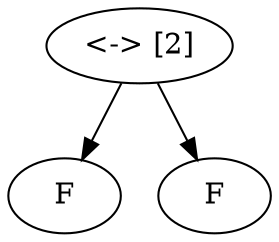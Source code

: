 digraph G {
_ [label="<-> [2]"]
_ -> _l [label=""]
_ -> _r [label=""]
_l [label="F"]
_r [label="F"]
}
